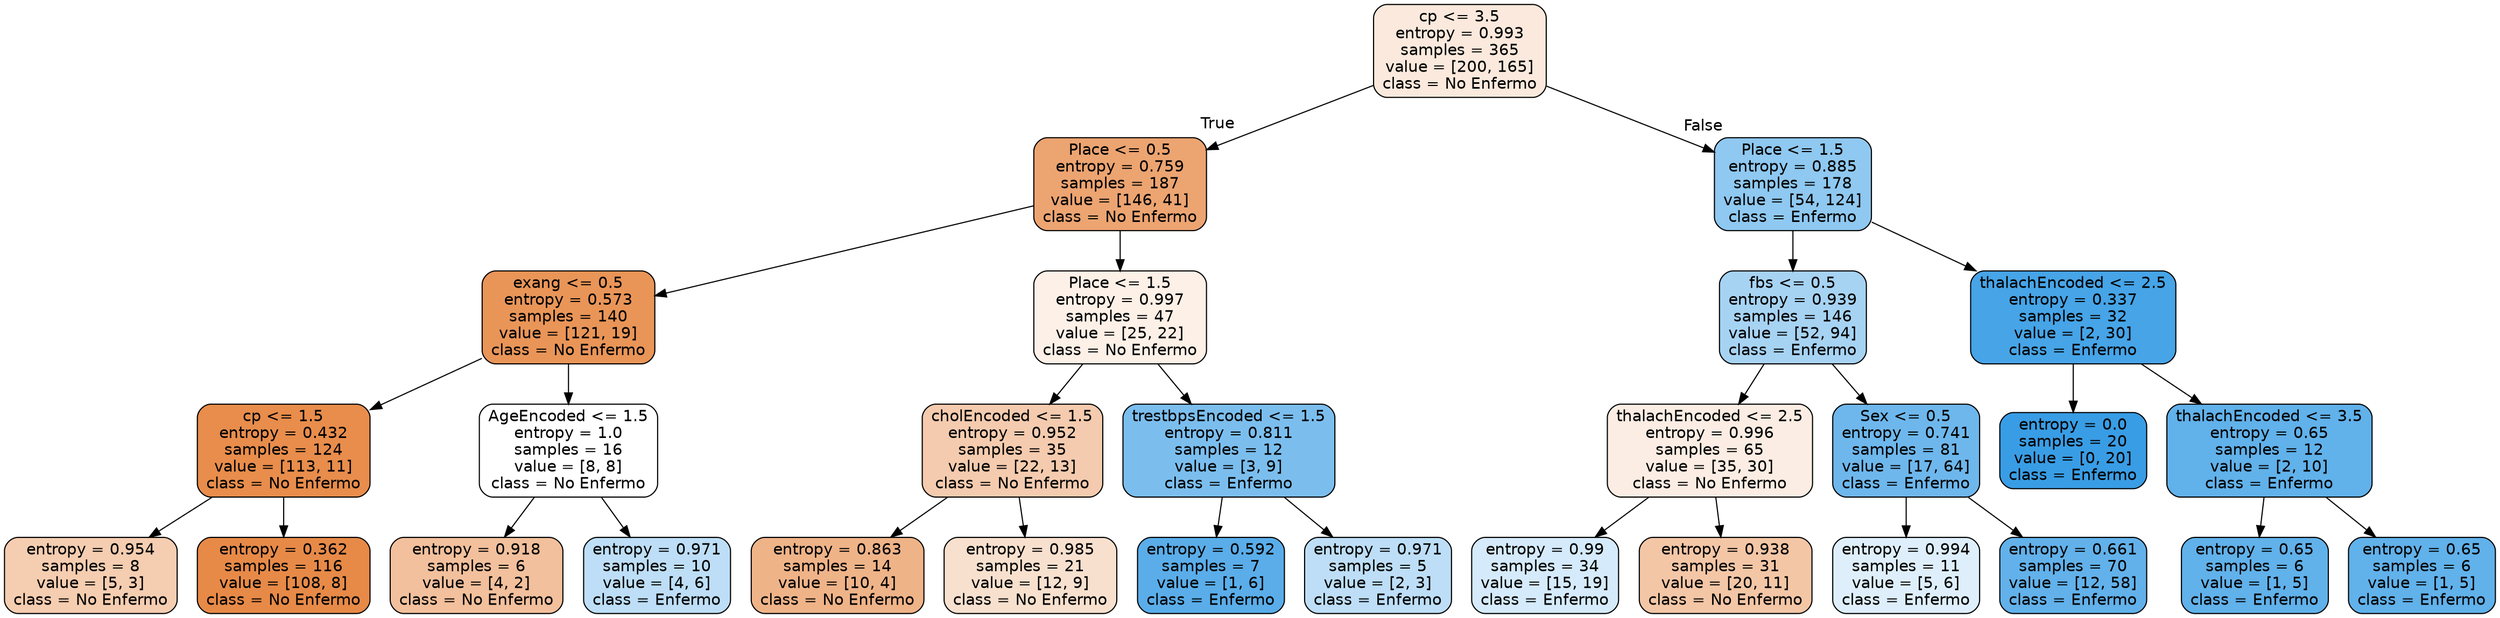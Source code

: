 digraph Tree {
node [shape=box, style="filled, rounded", color="black", fontname=helvetica] ;
edge [fontname=helvetica] ;
0 [label="cp <= 3.5\nentropy = 0.993\nsamples = 365\nvalue = [200, 165]\nclass = No Enfermo", fillcolor="#fae9dc"] ;
1 [label="Place <= 0.5\nentropy = 0.759\nsamples = 187\nvalue = [146, 41]\nclass = No Enfermo", fillcolor="#eca471"] ;
0 -> 1 [labeldistance=2.5, labelangle=45, headlabel="True"] ;
2 [label="exang <= 0.5\nentropy = 0.573\nsamples = 140\nvalue = [121, 19]\nclass = No Enfermo", fillcolor="#e99558"] ;
1 -> 2 ;
3 [label="cp <= 1.5\nentropy = 0.432\nsamples = 124\nvalue = [113, 11]\nclass = No Enfermo", fillcolor="#e88d4c"] ;
2 -> 3 ;
4 [label="entropy = 0.954\nsamples = 8\nvalue = [5, 3]\nclass = No Enfermo", fillcolor="#f5cdb0"] ;
3 -> 4 ;
5 [label="entropy = 0.362\nsamples = 116\nvalue = [108, 8]\nclass = No Enfermo", fillcolor="#e78a48"] ;
3 -> 5 ;
6 [label="AgeEncoded <= 1.5\nentropy = 1.0\nsamples = 16\nvalue = [8, 8]\nclass = No Enfermo", fillcolor="#ffffff"] ;
2 -> 6 ;
7 [label="entropy = 0.918\nsamples = 6\nvalue = [4, 2]\nclass = No Enfermo", fillcolor="#f2c09c"] ;
6 -> 7 ;
8 [label="entropy = 0.971\nsamples = 10\nvalue = [4, 6]\nclass = Enfermo", fillcolor="#bddef6"] ;
6 -> 8 ;
9 [label="Place <= 1.5\nentropy = 0.997\nsamples = 47\nvalue = [25, 22]\nclass = No Enfermo", fillcolor="#fcf0e7"] ;
1 -> 9 ;
10 [label="cholEncoded <= 1.5\nentropy = 0.952\nsamples = 35\nvalue = [22, 13]\nclass = No Enfermo", fillcolor="#f4cbae"] ;
9 -> 10 ;
11 [label="entropy = 0.863\nsamples = 14\nvalue = [10, 4]\nclass = No Enfermo", fillcolor="#efb388"] ;
10 -> 11 ;
12 [label="entropy = 0.985\nsamples = 21\nvalue = [12, 9]\nclass = No Enfermo", fillcolor="#f8e0ce"] ;
10 -> 12 ;
13 [label="trestbpsEncoded <= 1.5\nentropy = 0.811\nsamples = 12\nvalue = [3, 9]\nclass = Enfermo", fillcolor="#7bbeee"] ;
9 -> 13 ;
14 [label="entropy = 0.592\nsamples = 7\nvalue = [1, 6]\nclass = Enfermo", fillcolor="#5aade9"] ;
13 -> 14 ;
15 [label="entropy = 0.971\nsamples = 5\nvalue = [2, 3]\nclass = Enfermo", fillcolor="#bddef6"] ;
13 -> 15 ;
16 [label="Place <= 1.5\nentropy = 0.885\nsamples = 178\nvalue = [54, 124]\nclass = Enfermo", fillcolor="#8fc8f0"] ;
0 -> 16 [labeldistance=2.5, labelangle=-45, headlabel="False"] ;
17 [label="fbs <= 0.5\nentropy = 0.939\nsamples = 146\nvalue = [52, 94]\nclass = Enfermo", fillcolor="#a7d3f3"] ;
16 -> 17 ;
18 [label="thalachEncoded <= 2.5\nentropy = 0.996\nsamples = 65\nvalue = [35, 30]\nclass = No Enfermo", fillcolor="#fbede3"] ;
17 -> 18 ;
19 [label="entropy = 0.99\nsamples = 34\nvalue = [15, 19]\nclass = Enfermo", fillcolor="#d5eafa"] ;
18 -> 19 ;
20 [label="entropy = 0.938\nsamples = 31\nvalue = [20, 11]\nclass = No Enfermo", fillcolor="#f3c6a6"] ;
18 -> 20 ;
21 [label="Sex <= 0.5\nentropy = 0.741\nsamples = 81\nvalue = [17, 64]\nclass = Enfermo", fillcolor="#6eb7ec"] ;
17 -> 21 ;
22 [label="entropy = 0.994\nsamples = 11\nvalue = [5, 6]\nclass = Enfermo", fillcolor="#deeffb"] ;
21 -> 22 ;
23 [label="entropy = 0.661\nsamples = 70\nvalue = [12, 58]\nclass = Enfermo", fillcolor="#62b1ea"] ;
21 -> 23 ;
24 [label="thalachEncoded <= 2.5\nentropy = 0.337\nsamples = 32\nvalue = [2, 30]\nclass = Enfermo", fillcolor="#46a4e7"] ;
16 -> 24 ;
25 [label="entropy = 0.0\nsamples = 20\nvalue = [0, 20]\nclass = Enfermo", fillcolor="#399de5"] ;
24 -> 25 ;
26 [label="thalachEncoded <= 3.5\nentropy = 0.65\nsamples = 12\nvalue = [2, 10]\nclass = Enfermo", fillcolor="#61b1ea"] ;
24 -> 26 ;
27 [label="entropy = 0.65\nsamples = 6\nvalue = [1, 5]\nclass = Enfermo", fillcolor="#61b1ea"] ;
26 -> 27 ;
28 [label="entropy = 0.65\nsamples = 6\nvalue = [1, 5]\nclass = Enfermo", fillcolor="#61b1ea"] ;
26 -> 28 ;
}
